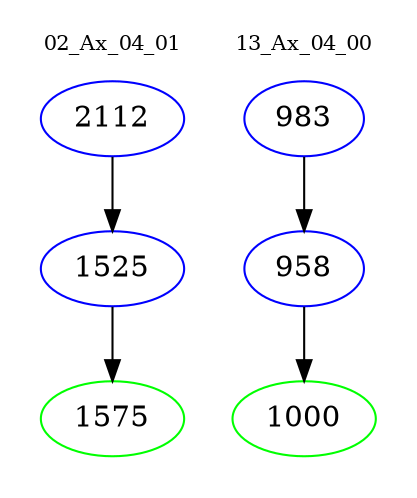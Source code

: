digraph{
subgraph cluster_0 {
color = white
label = "02_Ax_04_01";
fontsize=10;
T0_2112 [label="2112", color="blue"]
T0_2112 -> T0_1525 [color="black"]
T0_1525 [label="1525", color="blue"]
T0_1525 -> T0_1575 [color="black"]
T0_1575 [label="1575", color="green"]
}
subgraph cluster_1 {
color = white
label = "13_Ax_04_00";
fontsize=10;
T1_983 [label="983", color="blue"]
T1_983 -> T1_958 [color="black"]
T1_958 [label="958", color="blue"]
T1_958 -> T1_1000 [color="black"]
T1_1000 [label="1000", color="green"]
}
}
